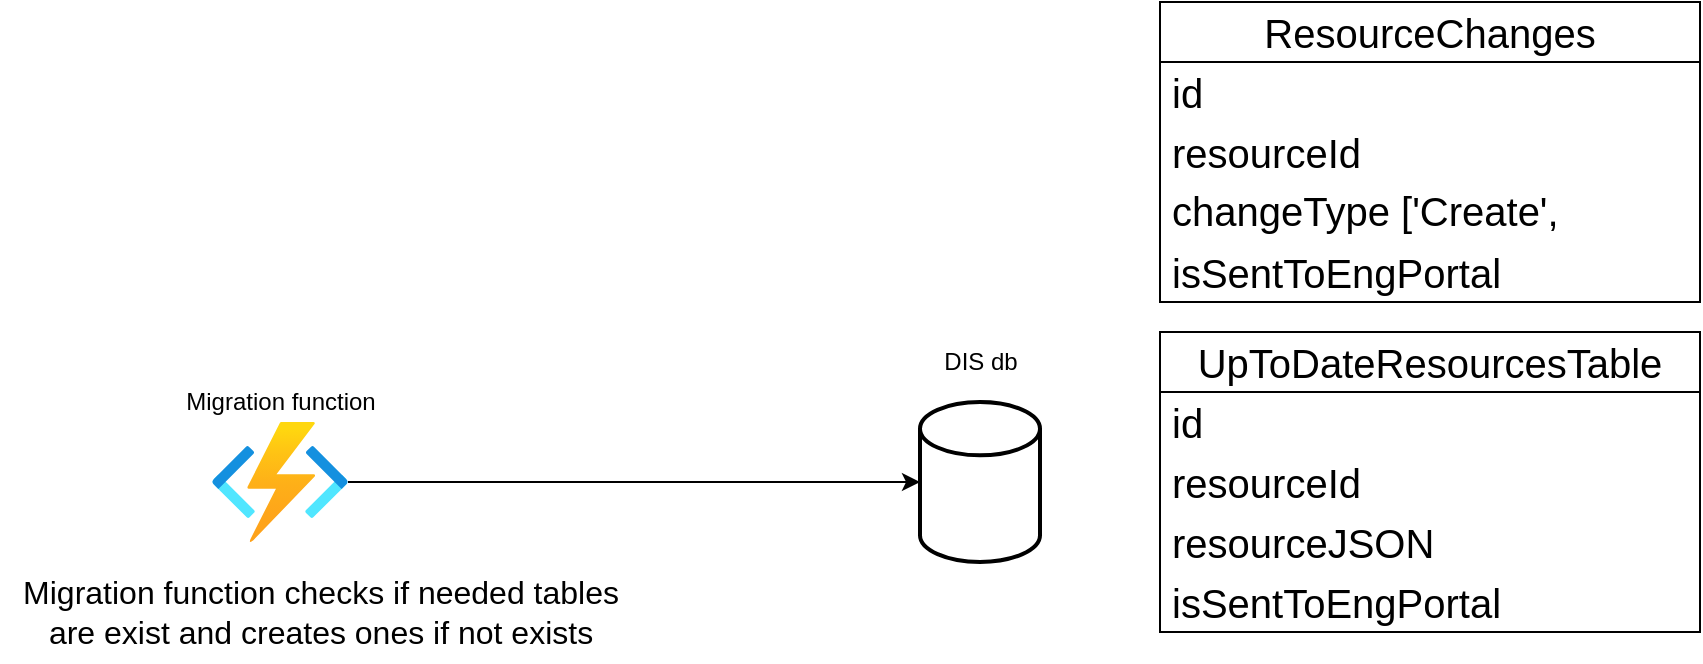 <mxfile version="20.8.23" type="github">
  <diagram name="Page-1" id="WITd2bTF4eNHxJB7jICl">
    <mxGraphModel dx="1500" dy="830" grid="1" gridSize="10" guides="1" tooltips="1" connect="1" arrows="1" fold="1" page="1" pageScale="1" pageWidth="1600" pageHeight="1200" math="0" shadow="0">
      <root>
        <mxCell id="0" />
        <mxCell id="1" parent="0" />
        <mxCell id="L-MamAsBXwPtcWh-Zf_1-7" style="edgeStyle=orthogonalEdgeStyle;rounded=0;orthogonalLoop=1;jettySize=auto;html=1;entryX=0;entryY=0.5;entryDx=0;entryDy=0;entryPerimeter=0;fontSize=20;" edge="1" parent="1" source="L-MamAsBXwPtcWh-Zf_1-1" target="L-MamAsBXwPtcWh-Zf_1-3">
          <mxGeometry relative="1" as="geometry" />
        </mxCell>
        <mxCell id="L-MamAsBXwPtcWh-Zf_1-1" value="" style="aspect=fixed;html=1;points=[];align=center;image;fontSize=12;image=img/lib/azure2/compute/Function_Apps.svg;" vertex="1" parent="1">
          <mxGeometry x="606" y="530" width="68" height="60" as="geometry" />
        </mxCell>
        <mxCell id="L-MamAsBXwPtcWh-Zf_1-2" value="Migration function" style="text;html=1;align=center;verticalAlign=middle;resizable=0;points=[];autosize=1;strokeColor=none;fillColor=none;" vertex="1" parent="1">
          <mxGeometry x="580" y="505" width="120" height="30" as="geometry" />
        </mxCell>
        <mxCell id="L-MamAsBXwPtcWh-Zf_1-3" value="" style="strokeWidth=2;html=1;shape=mxgraph.flowchart.database;whiteSpace=wrap;" vertex="1" parent="1">
          <mxGeometry x="960" y="520" width="60" height="80" as="geometry" />
        </mxCell>
        <mxCell id="L-MamAsBXwPtcWh-Zf_1-4" value="DIS db" style="text;html=1;align=center;verticalAlign=middle;resizable=0;points=[];autosize=1;strokeColor=none;fillColor=none;" vertex="1" parent="1">
          <mxGeometry x="960" y="485" width="60" height="30" as="geometry" />
        </mxCell>
        <mxCell id="L-MamAsBXwPtcWh-Zf_1-6" value="&lt;font style=&quot;font-size: 16px;&quot;&gt;Migration function checks if needed tables &lt;br&gt;are exist and creates ones if not exists&lt;/font&gt;" style="text;html=1;align=center;verticalAlign=middle;resizable=0;points=[];autosize=1;strokeColor=none;fillColor=none;strokeWidth=1;" vertex="1" parent="1">
          <mxGeometry x="500" y="600" width="320" height="50" as="geometry" />
        </mxCell>
        <mxCell id="L-MamAsBXwPtcWh-Zf_1-8" value="UpToDateResourcesTable" style="swimlane;fontStyle=0;childLayout=stackLayout;horizontal=1;startSize=30;horizontalStack=0;resizeParent=1;resizeParentMax=0;resizeLast=0;collapsible=1;marginBottom=0;whiteSpace=wrap;html=1;strokeWidth=1;fontSize=20;" vertex="1" parent="1">
          <mxGeometry x="1080" y="485" width="270" height="150" as="geometry" />
        </mxCell>
        <mxCell id="L-MamAsBXwPtcWh-Zf_1-9" value="id" style="text;strokeColor=none;fillColor=none;align=left;verticalAlign=middle;spacingLeft=4;spacingRight=4;overflow=hidden;points=[[0,0.5],[1,0.5]];portConstraint=eastwest;rotatable=0;whiteSpace=wrap;html=1;fontSize=20;" vertex="1" parent="L-MamAsBXwPtcWh-Zf_1-8">
          <mxGeometry y="30" width="270" height="30" as="geometry" />
        </mxCell>
        <mxCell id="L-MamAsBXwPtcWh-Zf_1-10" value="resourceId&lt;span style=&quot;white-space: pre;&quot;&gt;	&lt;/span&gt;" style="text;strokeColor=none;fillColor=none;align=left;verticalAlign=middle;spacingLeft=4;spacingRight=4;overflow=hidden;points=[[0,0.5],[1,0.5]];portConstraint=eastwest;rotatable=0;whiteSpace=wrap;html=1;fontSize=20;" vertex="1" parent="L-MamAsBXwPtcWh-Zf_1-8">
          <mxGeometry y="60" width="270" height="30" as="geometry" />
        </mxCell>
        <mxCell id="L-MamAsBXwPtcWh-Zf_1-11" value="resourceJSON" style="text;strokeColor=none;fillColor=none;align=left;verticalAlign=middle;spacingLeft=4;spacingRight=4;overflow=hidden;points=[[0,0.5],[1,0.5]];portConstraint=eastwest;rotatable=0;whiteSpace=wrap;html=1;fontSize=20;" vertex="1" parent="L-MamAsBXwPtcWh-Zf_1-8">
          <mxGeometry y="90" width="270" height="30" as="geometry" />
        </mxCell>
        <mxCell id="L-MamAsBXwPtcWh-Zf_1-12" value="isSentToEngPortal" style="text;strokeColor=none;fillColor=none;align=left;verticalAlign=middle;spacingLeft=4;spacingRight=4;overflow=hidden;points=[[0,0.5],[1,0.5]];portConstraint=eastwest;rotatable=0;whiteSpace=wrap;html=1;fontSize=20;" vertex="1" parent="L-MamAsBXwPtcWh-Zf_1-8">
          <mxGeometry y="120" width="270" height="30" as="geometry" />
        </mxCell>
        <mxCell id="L-MamAsBXwPtcWh-Zf_1-13" value="ResourceChanges" style="swimlane;fontStyle=0;childLayout=stackLayout;horizontal=1;startSize=30;horizontalStack=0;resizeParent=1;resizeParentMax=0;resizeLast=0;collapsible=1;marginBottom=0;whiteSpace=wrap;html=1;strokeWidth=1;fontSize=20;" vertex="1" parent="1">
          <mxGeometry x="1080" y="320" width="270" height="150" as="geometry" />
        </mxCell>
        <mxCell id="L-MamAsBXwPtcWh-Zf_1-14" value="id" style="text;strokeColor=none;fillColor=none;align=left;verticalAlign=middle;spacingLeft=4;spacingRight=4;overflow=hidden;points=[[0,0.5],[1,0.5]];portConstraint=eastwest;rotatable=0;whiteSpace=wrap;html=1;fontSize=20;" vertex="1" parent="L-MamAsBXwPtcWh-Zf_1-13">
          <mxGeometry y="30" width="270" height="30" as="geometry" />
        </mxCell>
        <mxCell id="L-MamAsBXwPtcWh-Zf_1-15" value="resourceId&lt;span style=&quot;white-space: pre;&quot;&gt;	&lt;/span&gt;" style="text;strokeColor=none;fillColor=none;align=left;verticalAlign=middle;spacingLeft=4;spacingRight=4;overflow=hidden;points=[[0,0.5],[1,0.5]];portConstraint=eastwest;rotatable=0;whiteSpace=wrap;html=1;fontSize=20;" vertex="1" parent="L-MamAsBXwPtcWh-Zf_1-13">
          <mxGeometry y="60" width="270" height="30" as="geometry" />
        </mxCell>
        <mxCell id="L-MamAsBXwPtcWh-Zf_1-16" value="changeType [&#39;Create&#39;, &#39;Update&#39;, &#39;Delete&#39;]" style="text;strokeColor=none;fillColor=none;align=left;verticalAlign=middle;spacingLeft=4;spacingRight=4;overflow=hidden;points=[[0,0.5],[1,0.5]];portConstraint=eastwest;rotatable=0;whiteSpace=wrap;html=1;fontSize=20;" vertex="1" parent="L-MamAsBXwPtcWh-Zf_1-13">
          <mxGeometry y="90" width="270" height="30" as="geometry" />
        </mxCell>
        <mxCell id="L-MamAsBXwPtcWh-Zf_1-17" value="isSentToEngPortal" style="text;strokeColor=none;fillColor=none;align=left;verticalAlign=middle;spacingLeft=4;spacingRight=4;overflow=hidden;points=[[0,0.5],[1,0.5]];portConstraint=eastwest;rotatable=0;whiteSpace=wrap;html=1;fontSize=20;" vertex="1" parent="L-MamAsBXwPtcWh-Zf_1-13">
          <mxGeometry y="120" width="270" height="30" as="geometry" />
        </mxCell>
      </root>
    </mxGraphModel>
  </diagram>
</mxfile>
